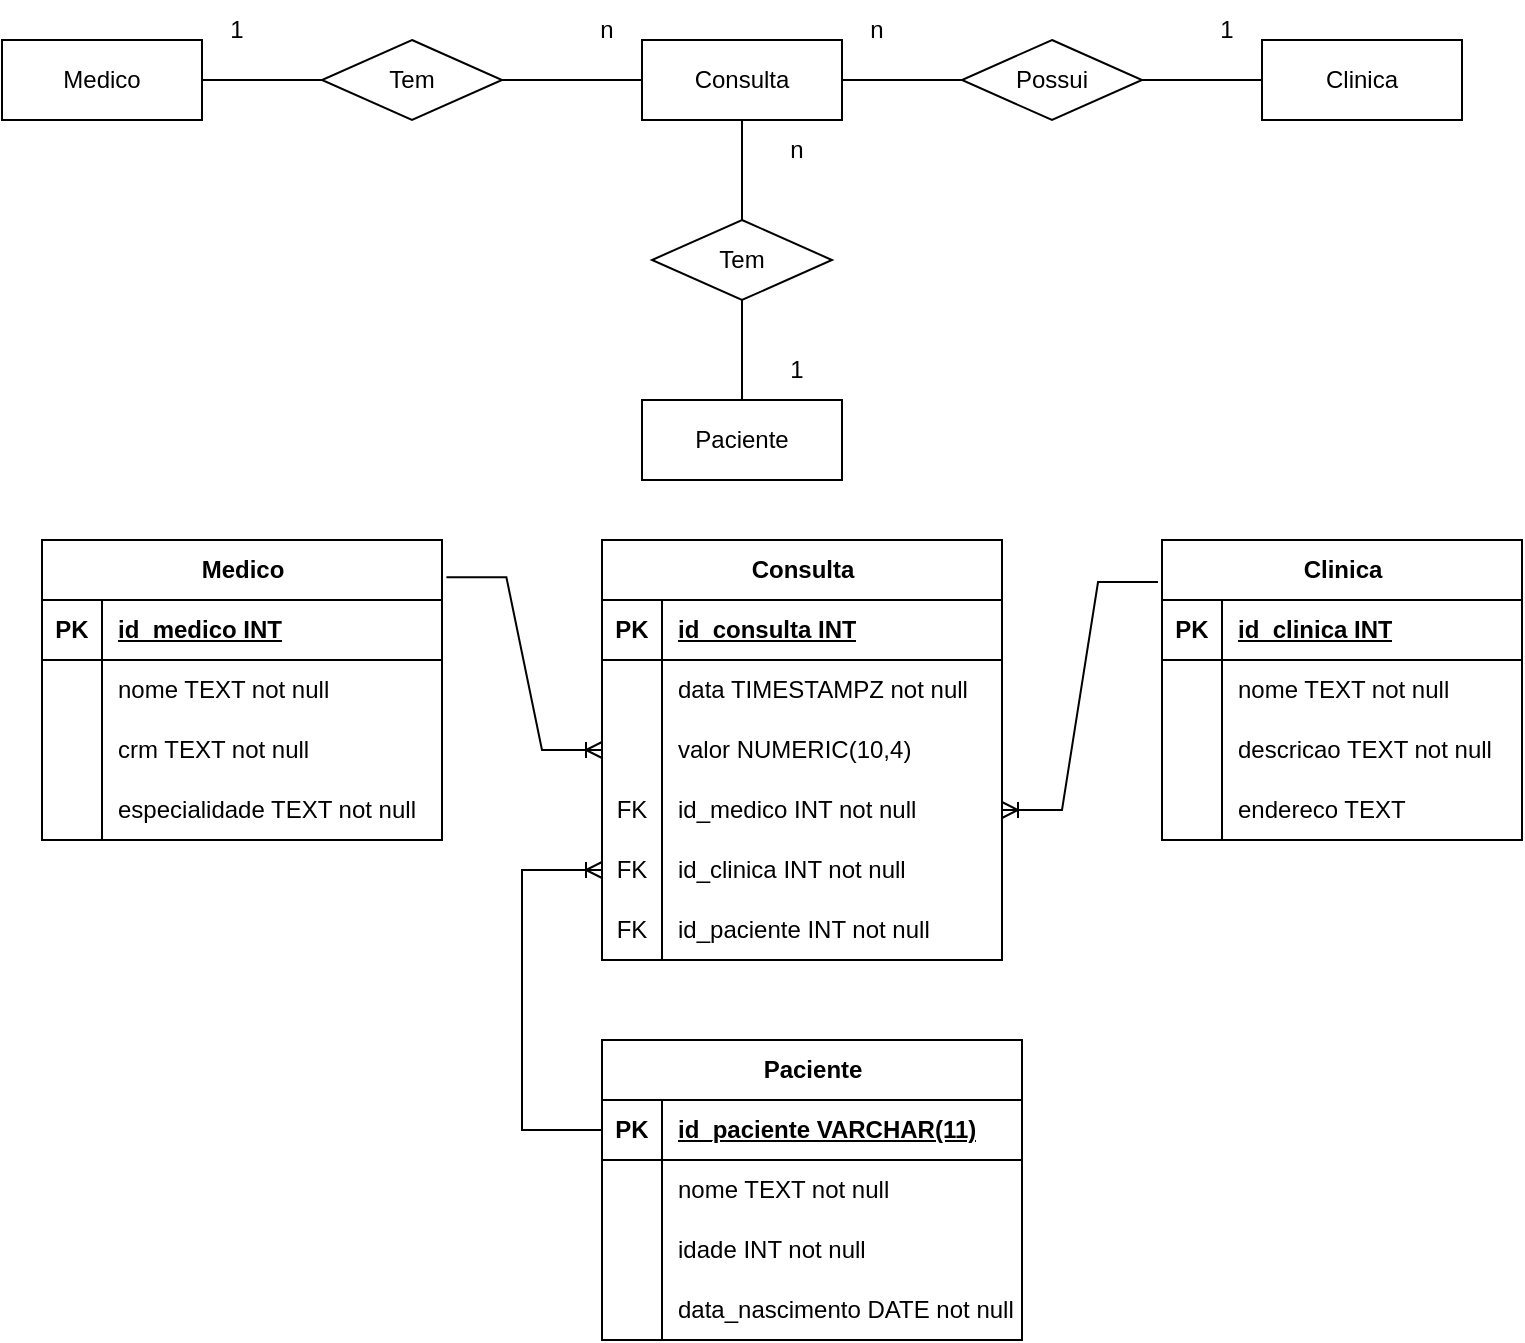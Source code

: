 <mxfile version="28.1.1">
  <diagram name="Página-1" id="fCF54NUb8eyMqiz64Who">
    <mxGraphModel dx="1042" dy="562" grid="1" gridSize="10" guides="1" tooltips="1" connect="1" arrows="1" fold="1" page="1" pageScale="1" pageWidth="827" pageHeight="1169" background="none" math="0" shadow="0">
      <root>
        <mxCell id="0" />
        <mxCell id="1" parent="0" />
        <mxCell id="IVw1GXK-nsfrfiYx63Ya-9" style="edgeStyle=orthogonalEdgeStyle;rounded=0;orthogonalLoop=1;jettySize=auto;html=1;entryX=0;entryY=0.5;entryDx=0;entryDy=0;endArrow=none;endFill=0;" parent="1" source="IVw1GXK-nsfrfiYx63Ya-1" target="IVw1GXK-nsfrfiYx63Ya-7" edge="1">
          <mxGeometry relative="1" as="geometry" />
        </mxCell>
        <mxCell id="IVw1GXK-nsfrfiYx63Ya-1" value="Medico" style="whiteSpace=wrap;html=1;align=center;" parent="1" vertex="1">
          <mxGeometry x="30" y="110" width="100" height="40" as="geometry" />
        </mxCell>
        <mxCell id="IVw1GXK-nsfrfiYx63Ya-15" style="edgeStyle=orthogonalEdgeStyle;rounded=0;orthogonalLoop=1;jettySize=auto;html=1;entryX=0.5;entryY=1;entryDx=0;entryDy=0;endArrow=none;endFill=0;" parent="1" source="IVw1GXK-nsfrfiYx63Ya-2" target="IVw1GXK-nsfrfiYx63Ya-12" edge="1">
          <mxGeometry relative="1" as="geometry" />
        </mxCell>
        <mxCell id="IVw1GXK-nsfrfiYx63Ya-2" value="Paciente" style="whiteSpace=wrap;html=1;align=center;" parent="1" vertex="1">
          <mxGeometry x="350" y="290" width="100" height="40" as="geometry" />
        </mxCell>
        <mxCell id="IVw1GXK-nsfrfiYx63Ya-11" style="edgeStyle=orthogonalEdgeStyle;rounded=0;orthogonalLoop=1;jettySize=auto;html=1;exitX=0;exitY=0.5;exitDx=0;exitDy=0;entryX=1;entryY=0.5;entryDx=0;entryDy=0;startArrow=none;startFill=0;endArrow=none;endFill=0;" parent="1" source="IVw1GXK-nsfrfiYx63Ya-4" target="IVw1GXK-nsfrfiYx63Ya-7" edge="1">
          <mxGeometry relative="1" as="geometry" />
        </mxCell>
        <mxCell id="IVw1GXK-nsfrfiYx63Ya-13" style="edgeStyle=orthogonalEdgeStyle;rounded=0;orthogonalLoop=1;jettySize=auto;html=1;exitX=0.5;exitY=1;exitDx=0;exitDy=0;entryX=0.5;entryY=0;entryDx=0;entryDy=0;endArrow=none;endFill=0;" parent="1" source="IVw1GXK-nsfrfiYx63Ya-4" target="IVw1GXK-nsfrfiYx63Ya-12" edge="1">
          <mxGeometry relative="1" as="geometry" />
        </mxCell>
        <mxCell id="IVw1GXK-nsfrfiYx63Ya-18" style="edgeStyle=orthogonalEdgeStyle;rounded=0;orthogonalLoop=1;jettySize=auto;html=1;endArrow=none;endFill=0;" parent="1" source="IVw1GXK-nsfrfiYx63Ya-4" target="IVw1GXK-nsfrfiYx63Ya-16" edge="1">
          <mxGeometry relative="1" as="geometry" />
        </mxCell>
        <mxCell id="IVw1GXK-nsfrfiYx63Ya-4" value="Consulta" style="whiteSpace=wrap;html=1;align=center;" parent="1" vertex="1">
          <mxGeometry x="350" y="110" width="100" height="40" as="geometry" />
        </mxCell>
        <mxCell id="IVw1GXK-nsfrfiYx63Ya-19" style="edgeStyle=orthogonalEdgeStyle;rounded=0;orthogonalLoop=1;jettySize=auto;html=1;entryX=1;entryY=0.5;entryDx=0;entryDy=0;strokeColor=default;endArrow=none;endFill=0;" parent="1" source="IVw1GXK-nsfrfiYx63Ya-5" target="IVw1GXK-nsfrfiYx63Ya-16" edge="1">
          <mxGeometry relative="1" as="geometry" />
        </mxCell>
        <mxCell id="IVw1GXK-nsfrfiYx63Ya-5" value="Clinica" style="whiteSpace=wrap;html=1;align=center;" parent="1" vertex="1">
          <mxGeometry x="660" y="110" width="100" height="40" as="geometry" />
        </mxCell>
        <mxCell id="IVw1GXK-nsfrfiYx63Ya-7" value="Tem" style="shape=rhombus;perimeter=rhombusPerimeter;whiteSpace=wrap;html=1;align=center;" parent="1" vertex="1">
          <mxGeometry x="190" y="110" width="90" height="40" as="geometry" />
        </mxCell>
        <mxCell id="IVw1GXK-nsfrfiYx63Ya-12" value="Tem" style="shape=rhombus;perimeter=rhombusPerimeter;whiteSpace=wrap;html=1;align=center;" parent="1" vertex="1">
          <mxGeometry x="355" y="200" width="90" height="40" as="geometry" />
        </mxCell>
        <mxCell id="IVw1GXK-nsfrfiYx63Ya-16" value="Possui" style="shape=rhombus;perimeter=rhombusPerimeter;whiteSpace=wrap;html=1;align=center;" parent="1" vertex="1">
          <mxGeometry x="510" y="110" width="90" height="40" as="geometry" />
        </mxCell>
        <mxCell id="JYKQuwapfw5iykZQhzrd-3" value="1" style="text;html=1;align=center;verticalAlign=middle;whiteSpace=wrap;rounded=0;" parent="1" vertex="1">
          <mxGeometry x="625" y="90" width="35" height="30" as="geometry" />
        </mxCell>
        <mxCell id="JYKQuwapfw5iykZQhzrd-5" value="1" style="text;html=1;align=center;verticalAlign=middle;whiteSpace=wrap;rounded=0;" parent="1" vertex="1">
          <mxGeometry x="130" y="90" width="35" height="30" as="geometry" />
        </mxCell>
        <mxCell id="JYKQuwapfw5iykZQhzrd-6" value="n" style="text;html=1;align=center;verticalAlign=middle;whiteSpace=wrap;rounded=0;" parent="1" vertex="1">
          <mxGeometry x="315" y="90" width="35" height="30" as="geometry" />
        </mxCell>
        <mxCell id="JYKQuwapfw5iykZQhzrd-7" value="n" style="text;html=1;align=center;verticalAlign=middle;whiteSpace=wrap;rounded=0;" parent="1" vertex="1">
          <mxGeometry x="450" y="90" width="35" height="30" as="geometry" />
        </mxCell>
        <mxCell id="JYKQuwapfw5iykZQhzrd-8" value="n" style="text;html=1;align=center;verticalAlign=middle;whiteSpace=wrap;rounded=0;" parent="1" vertex="1">
          <mxGeometry x="410" y="150" width="35" height="30" as="geometry" />
        </mxCell>
        <mxCell id="JYKQuwapfw5iykZQhzrd-9" value="1" style="text;html=1;align=center;verticalAlign=middle;whiteSpace=wrap;rounded=0;" parent="1" vertex="1">
          <mxGeometry x="410" y="260" width="35" height="30" as="geometry" />
        </mxCell>
        <mxCell id="JYKQuwapfw5iykZQhzrd-20" value="Medico" style="shape=table;startSize=30;container=1;collapsible=1;childLayout=tableLayout;fixedRows=1;rowLines=0;fontStyle=1;align=center;resizeLast=1;html=1;" parent="1" vertex="1">
          <mxGeometry x="50" y="360" width="200" height="150" as="geometry" />
        </mxCell>
        <mxCell id="JYKQuwapfw5iykZQhzrd-21" value="" style="shape=tableRow;horizontal=0;startSize=0;swimlaneHead=0;swimlaneBody=0;fillColor=none;collapsible=0;dropTarget=0;points=[[0,0.5],[1,0.5]];portConstraint=eastwest;top=0;left=0;right=0;bottom=1;" parent="JYKQuwapfw5iykZQhzrd-20" vertex="1">
          <mxGeometry y="30" width="200" height="30" as="geometry" />
        </mxCell>
        <mxCell id="JYKQuwapfw5iykZQhzrd-22" value="PK" style="shape=partialRectangle;connectable=0;fillColor=none;top=0;left=0;bottom=0;right=0;fontStyle=1;overflow=hidden;whiteSpace=wrap;html=1;" parent="JYKQuwapfw5iykZQhzrd-21" vertex="1">
          <mxGeometry width="30" height="30" as="geometry">
            <mxRectangle width="30" height="30" as="alternateBounds" />
          </mxGeometry>
        </mxCell>
        <mxCell id="JYKQuwapfw5iykZQhzrd-23" value="id_medico INT" style="shape=partialRectangle;connectable=0;fillColor=none;top=0;left=0;bottom=0;right=0;align=left;spacingLeft=6;fontStyle=5;overflow=hidden;whiteSpace=wrap;html=1;" parent="JYKQuwapfw5iykZQhzrd-21" vertex="1">
          <mxGeometry x="30" width="170" height="30" as="geometry">
            <mxRectangle width="170" height="30" as="alternateBounds" />
          </mxGeometry>
        </mxCell>
        <mxCell id="JYKQuwapfw5iykZQhzrd-24" value="" style="shape=tableRow;horizontal=0;startSize=0;swimlaneHead=0;swimlaneBody=0;fillColor=none;collapsible=0;dropTarget=0;points=[[0,0.5],[1,0.5]];portConstraint=eastwest;top=0;left=0;right=0;bottom=0;" parent="JYKQuwapfw5iykZQhzrd-20" vertex="1">
          <mxGeometry y="60" width="200" height="30" as="geometry" />
        </mxCell>
        <mxCell id="JYKQuwapfw5iykZQhzrd-25" value="" style="shape=partialRectangle;connectable=0;fillColor=none;top=0;left=0;bottom=0;right=0;editable=1;overflow=hidden;whiteSpace=wrap;html=1;" parent="JYKQuwapfw5iykZQhzrd-24" vertex="1">
          <mxGeometry width="30" height="30" as="geometry">
            <mxRectangle width="30" height="30" as="alternateBounds" />
          </mxGeometry>
        </mxCell>
        <mxCell id="JYKQuwapfw5iykZQhzrd-26" value="nome TEXT not null" style="shape=partialRectangle;connectable=0;fillColor=none;top=0;left=0;bottom=0;right=0;align=left;spacingLeft=6;overflow=hidden;whiteSpace=wrap;html=1;" parent="JYKQuwapfw5iykZQhzrd-24" vertex="1">
          <mxGeometry x="30" width="170" height="30" as="geometry">
            <mxRectangle width="170" height="30" as="alternateBounds" />
          </mxGeometry>
        </mxCell>
        <mxCell id="JYKQuwapfw5iykZQhzrd-27" value="" style="shape=tableRow;horizontal=0;startSize=0;swimlaneHead=0;swimlaneBody=0;fillColor=none;collapsible=0;dropTarget=0;points=[[0,0.5],[1,0.5]];portConstraint=eastwest;top=0;left=0;right=0;bottom=0;" parent="JYKQuwapfw5iykZQhzrd-20" vertex="1">
          <mxGeometry y="90" width="200" height="30" as="geometry" />
        </mxCell>
        <mxCell id="JYKQuwapfw5iykZQhzrd-28" value="" style="shape=partialRectangle;connectable=0;fillColor=none;top=0;left=0;bottom=0;right=0;editable=1;overflow=hidden;whiteSpace=wrap;html=1;" parent="JYKQuwapfw5iykZQhzrd-27" vertex="1">
          <mxGeometry width="30" height="30" as="geometry">
            <mxRectangle width="30" height="30" as="alternateBounds" />
          </mxGeometry>
        </mxCell>
        <mxCell id="JYKQuwapfw5iykZQhzrd-29" value="crm TEXT not null" style="shape=partialRectangle;connectable=0;fillColor=none;top=0;left=0;bottom=0;right=0;align=left;spacingLeft=6;overflow=hidden;whiteSpace=wrap;html=1;" parent="JYKQuwapfw5iykZQhzrd-27" vertex="1">
          <mxGeometry x="30" width="170" height="30" as="geometry">
            <mxRectangle width="170" height="30" as="alternateBounds" />
          </mxGeometry>
        </mxCell>
        <mxCell id="JYKQuwapfw5iykZQhzrd-30" value="" style="shape=tableRow;horizontal=0;startSize=0;swimlaneHead=0;swimlaneBody=0;fillColor=none;collapsible=0;dropTarget=0;points=[[0,0.5],[1,0.5]];portConstraint=eastwest;top=0;left=0;right=0;bottom=0;" parent="JYKQuwapfw5iykZQhzrd-20" vertex="1">
          <mxGeometry y="120" width="200" height="30" as="geometry" />
        </mxCell>
        <mxCell id="JYKQuwapfw5iykZQhzrd-31" value="" style="shape=partialRectangle;connectable=0;fillColor=none;top=0;left=0;bottom=0;right=0;editable=1;overflow=hidden;whiteSpace=wrap;html=1;" parent="JYKQuwapfw5iykZQhzrd-30" vertex="1">
          <mxGeometry width="30" height="30" as="geometry">
            <mxRectangle width="30" height="30" as="alternateBounds" />
          </mxGeometry>
        </mxCell>
        <mxCell id="JYKQuwapfw5iykZQhzrd-32" value="especialidade TEXT not null" style="shape=partialRectangle;connectable=0;fillColor=none;top=0;left=0;bottom=0;right=0;align=left;spacingLeft=6;overflow=hidden;whiteSpace=wrap;html=1;" parent="JYKQuwapfw5iykZQhzrd-30" vertex="1">
          <mxGeometry x="30" width="170" height="30" as="geometry">
            <mxRectangle width="170" height="30" as="alternateBounds" />
          </mxGeometry>
        </mxCell>
        <mxCell id="JYKQuwapfw5iykZQhzrd-33" value="Consulta" style="shape=table;startSize=30;container=1;collapsible=1;childLayout=tableLayout;fixedRows=1;rowLines=0;fontStyle=1;align=center;resizeLast=1;html=1;" parent="1" vertex="1">
          <mxGeometry x="330" y="360" width="200" height="210" as="geometry" />
        </mxCell>
        <mxCell id="JYKQuwapfw5iykZQhzrd-34" value="" style="shape=tableRow;horizontal=0;startSize=0;swimlaneHead=0;swimlaneBody=0;fillColor=none;collapsible=0;dropTarget=0;points=[[0,0.5],[1,0.5]];portConstraint=eastwest;top=0;left=0;right=0;bottom=1;" parent="JYKQuwapfw5iykZQhzrd-33" vertex="1">
          <mxGeometry y="30" width="200" height="30" as="geometry" />
        </mxCell>
        <mxCell id="JYKQuwapfw5iykZQhzrd-35" value="PK" style="shape=partialRectangle;connectable=0;fillColor=none;top=0;left=0;bottom=0;right=0;fontStyle=1;overflow=hidden;whiteSpace=wrap;html=1;" parent="JYKQuwapfw5iykZQhzrd-34" vertex="1">
          <mxGeometry width="30" height="30" as="geometry">
            <mxRectangle width="30" height="30" as="alternateBounds" />
          </mxGeometry>
        </mxCell>
        <mxCell id="JYKQuwapfw5iykZQhzrd-36" value="id_consulta INT" style="shape=partialRectangle;connectable=0;fillColor=none;top=0;left=0;bottom=0;right=0;align=left;spacingLeft=6;fontStyle=5;overflow=hidden;whiteSpace=wrap;html=1;" parent="JYKQuwapfw5iykZQhzrd-34" vertex="1">
          <mxGeometry x="30" width="170" height="30" as="geometry">
            <mxRectangle width="170" height="30" as="alternateBounds" />
          </mxGeometry>
        </mxCell>
        <mxCell id="JYKQuwapfw5iykZQhzrd-37" value="" style="shape=tableRow;horizontal=0;startSize=0;swimlaneHead=0;swimlaneBody=0;fillColor=none;collapsible=0;dropTarget=0;points=[[0,0.5],[1,0.5]];portConstraint=eastwest;top=0;left=0;right=0;bottom=0;" parent="JYKQuwapfw5iykZQhzrd-33" vertex="1">
          <mxGeometry y="60" width="200" height="30" as="geometry" />
        </mxCell>
        <mxCell id="JYKQuwapfw5iykZQhzrd-38" value="" style="shape=partialRectangle;connectable=0;fillColor=none;top=0;left=0;bottom=0;right=0;editable=1;overflow=hidden;whiteSpace=wrap;html=1;" parent="JYKQuwapfw5iykZQhzrd-37" vertex="1">
          <mxGeometry width="30" height="30" as="geometry">
            <mxRectangle width="30" height="30" as="alternateBounds" />
          </mxGeometry>
        </mxCell>
        <mxCell id="JYKQuwapfw5iykZQhzrd-39" value="data TIMESTAMPZ not null" style="shape=partialRectangle;connectable=0;fillColor=none;top=0;left=0;bottom=0;right=0;align=left;spacingLeft=6;overflow=hidden;whiteSpace=wrap;html=1;" parent="JYKQuwapfw5iykZQhzrd-37" vertex="1">
          <mxGeometry x="30" width="170" height="30" as="geometry">
            <mxRectangle width="170" height="30" as="alternateBounds" />
          </mxGeometry>
        </mxCell>
        <mxCell id="JYKQuwapfw5iykZQhzrd-40" value="" style="shape=tableRow;horizontal=0;startSize=0;swimlaneHead=0;swimlaneBody=0;fillColor=none;collapsible=0;dropTarget=0;points=[[0,0.5],[1,0.5]];portConstraint=eastwest;top=0;left=0;right=0;bottom=0;" parent="JYKQuwapfw5iykZQhzrd-33" vertex="1">
          <mxGeometry y="90" width="200" height="30" as="geometry" />
        </mxCell>
        <mxCell id="JYKQuwapfw5iykZQhzrd-41" value="" style="shape=partialRectangle;connectable=0;fillColor=none;top=0;left=0;bottom=0;right=0;editable=1;overflow=hidden;whiteSpace=wrap;html=1;" parent="JYKQuwapfw5iykZQhzrd-40" vertex="1">
          <mxGeometry width="30" height="30" as="geometry">
            <mxRectangle width="30" height="30" as="alternateBounds" />
          </mxGeometry>
        </mxCell>
        <mxCell id="JYKQuwapfw5iykZQhzrd-42" value="valor NUMERIC(10,4)" style="shape=partialRectangle;connectable=0;fillColor=none;top=0;left=0;bottom=0;right=0;align=left;spacingLeft=6;overflow=hidden;whiteSpace=wrap;html=1;" parent="JYKQuwapfw5iykZQhzrd-40" vertex="1">
          <mxGeometry x="30" width="170" height="30" as="geometry">
            <mxRectangle width="170" height="30" as="alternateBounds" />
          </mxGeometry>
        </mxCell>
        <mxCell id="JYKQuwapfw5iykZQhzrd-43" value="" style="shape=tableRow;horizontal=0;startSize=0;swimlaneHead=0;swimlaneBody=0;fillColor=none;collapsible=0;dropTarget=0;points=[[0,0.5],[1,0.5]];portConstraint=eastwest;top=0;left=0;right=0;bottom=0;" parent="JYKQuwapfw5iykZQhzrd-33" vertex="1">
          <mxGeometry y="120" width="200" height="30" as="geometry" />
        </mxCell>
        <mxCell id="JYKQuwapfw5iykZQhzrd-44" value="FK" style="shape=partialRectangle;connectable=0;fillColor=none;top=0;left=0;bottom=0;right=0;editable=1;overflow=hidden;whiteSpace=wrap;html=1;" parent="JYKQuwapfw5iykZQhzrd-43" vertex="1">
          <mxGeometry width="30" height="30" as="geometry">
            <mxRectangle width="30" height="30" as="alternateBounds" />
          </mxGeometry>
        </mxCell>
        <mxCell id="JYKQuwapfw5iykZQhzrd-45" value="id_medico INT not null" style="shape=partialRectangle;connectable=0;fillColor=none;top=0;left=0;bottom=0;right=0;align=left;spacingLeft=6;overflow=hidden;whiteSpace=wrap;html=1;" parent="JYKQuwapfw5iykZQhzrd-43" vertex="1">
          <mxGeometry x="30" width="170" height="30" as="geometry">
            <mxRectangle width="170" height="30" as="alternateBounds" />
          </mxGeometry>
        </mxCell>
        <mxCell id="JYKQuwapfw5iykZQhzrd-46" value="" style="shape=tableRow;horizontal=0;startSize=0;swimlaneHead=0;swimlaneBody=0;fillColor=none;collapsible=0;dropTarget=0;points=[[0,0.5],[1,0.5]];portConstraint=eastwest;top=0;left=0;right=0;bottom=0;" parent="JYKQuwapfw5iykZQhzrd-33" vertex="1">
          <mxGeometry y="150" width="200" height="30" as="geometry" />
        </mxCell>
        <mxCell id="JYKQuwapfw5iykZQhzrd-47" value="FK" style="shape=partialRectangle;connectable=0;fillColor=none;top=0;left=0;bottom=0;right=0;editable=1;overflow=hidden;whiteSpace=wrap;html=1;" parent="JYKQuwapfw5iykZQhzrd-46" vertex="1">
          <mxGeometry width="30" height="30" as="geometry">
            <mxRectangle width="30" height="30" as="alternateBounds" />
          </mxGeometry>
        </mxCell>
        <mxCell id="JYKQuwapfw5iykZQhzrd-48" value="id_clinica INT not null" style="shape=partialRectangle;connectable=0;fillColor=none;top=0;left=0;bottom=0;right=0;align=left;spacingLeft=6;overflow=hidden;whiteSpace=wrap;html=1;" parent="JYKQuwapfw5iykZQhzrd-46" vertex="1">
          <mxGeometry x="30" width="170" height="30" as="geometry">
            <mxRectangle width="170" height="30" as="alternateBounds" />
          </mxGeometry>
        </mxCell>
        <mxCell id="vH4yaaV0lsZHOmb1L9rL-4" value="" style="shape=tableRow;horizontal=0;startSize=0;swimlaneHead=0;swimlaneBody=0;fillColor=none;collapsible=0;dropTarget=0;points=[[0,0.5],[1,0.5]];portConstraint=eastwest;top=0;left=0;right=0;bottom=0;" vertex="1" parent="JYKQuwapfw5iykZQhzrd-33">
          <mxGeometry y="180" width="200" height="30" as="geometry" />
        </mxCell>
        <mxCell id="vH4yaaV0lsZHOmb1L9rL-5" value="FK" style="shape=partialRectangle;connectable=0;fillColor=none;top=0;left=0;bottom=0;right=0;editable=1;overflow=hidden;whiteSpace=wrap;html=1;" vertex="1" parent="vH4yaaV0lsZHOmb1L9rL-4">
          <mxGeometry width="30" height="30" as="geometry">
            <mxRectangle width="30" height="30" as="alternateBounds" />
          </mxGeometry>
        </mxCell>
        <mxCell id="vH4yaaV0lsZHOmb1L9rL-6" value="&lt;div&gt;&lt;span style=&quot;background-color: transparent; color: light-dark(rgb(0, 0, 0), rgb(255, 255, 255));&quot;&gt;id_paciente INT not null&lt;/span&gt;&lt;/div&gt;" style="shape=partialRectangle;connectable=0;fillColor=none;top=0;left=0;bottom=0;right=0;align=left;spacingLeft=6;overflow=hidden;whiteSpace=wrap;html=1;" vertex="1" parent="vH4yaaV0lsZHOmb1L9rL-4">
          <mxGeometry x="30" width="170" height="30" as="geometry">
            <mxRectangle width="170" height="30" as="alternateBounds" />
          </mxGeometry>
        </mxCell>
        <mxCell id="JYKQuwapfw5iykZQhzrd-49" value="" style="edgeStyle=entityRelationEdgeStyle;fontSize=12;html=1;endArrow=ERoneToMany;rounded=0;exitX=1.011;exitY=0.124;exitDx=0;exitDy=0;entryX=0;entryY=0.5;entryDx=0;entryDy=0;exitPerimeter=0;" parent="1" source="JYKQuwapfw5iykZQhzrd-20" target="JYKQuwapfw5iykZQhzrd-40" edge="1">
          <mxGeometry width="100" height="100" relative="1" as="geometry">
            <mxPoint x="350" y="580" as="sourcePoint" />
            <mxPoint x="450" y="480" as="targetPoint" />
          </mxGeometry>
        </mxCell>
        <mxCell id="JYKQuwapfw5iykZQhzrd-50" value="Clinica" style="shape=table;startSize=30;container=1;collapsible=1;childLayout=tableLayout;fixedRows=1;rowLines=0;fontStyle=1;align=center;resizeLast=1;html=1;" parent="1" vertex="1">
          <mxGeometry x="610" y="360" width="180" height="150" as="geometry" />
        </mxCell>
        <mxCell id="JYKQuwapfw5iykZQhzrd-51" value="" style="shape=tableRow;horizontal=0;startSize=0;swimlaneHead=0;swimlaneBody=0;fillColor=none;collapsible=0;dropTarget=0;points=[[0,0.5],[1,0.5]];portConstraint=eastwest;top=0;left=0;right=0;bottom=1;" parent="JYKQuwapfw5iykZQhzrd-50" vertex="1">
          <mxGeometry y="30" width="180" height="30" as="geometry" />
        </mxCell>
        <mxCell id="JYKQuwapfw5iykZQhzrd-52" value="PK" style="shape=partialRectangle;connectable=0;fillColor=none;top=0;left=0;bottom=0;right=0;fontStyle=1;overflow=hidden;whiteSpace=wrap;html=1;" parent="JYKQuwapfw5iykZQhzrd-51" vertex="1">
          <mxGeometry width="30" height="30" as="geometry">
            <mxRectangle width="30" height="30" as="alternateBounds" />
          </mxGeometry>
        </mxCell>
        <mxCell id="JYKQuwapfw5iykZQhzrd-53" value="id_clinica INT" style="shape=partialRectangle;connectable=0;fillColor=none;top=0;left=0;bottom=0;right=0;align=left;spacingLeft=6;fontStyle=5;overflow=hidden;whiteSpace=wrap;html=1;" parent="JYKQuwapfw5iykZQhzrd-51" vertex="1">
          <mxGeometry x="30" width="150" height="30" as="geometry">
            <mxRectangle width="150" height="30" as="alternateBounds" />
          </mxGeometry>
        </mxCell>
        <mxCell id="JYKQuwapfw5iykZQhzrd-54" value="" style="shape=tableRow;horizontal=0;startSize=0;swimlaneHead=0;swimlaneBody=0;fillColor=none;collapsible=0;dropTarget=0;points=[[0,0.5],[1,0.5]];portConstraint=eastwest;top=0;left=0;right=0;bottom=0;" parent="JYKQuwapfw5iykZQhzrd-50" vertex="1">
          <mxGeometry y="60" width="180" height="30" as="geometry" />
        </mxCell>
        <mxCell id="JYKQuwapfw5iykZQhzrd-55" value="" style="shape=partialRectangle;connectable=0;fillColor=none;top=0;left=0;bottom=0;right=0;editable=1;overflow=hidden;whiteSpace=wrap;html=1;" parent="JYKQuwapfw5iykZQhzrd-54" vertex="1">
          <mxGeometry width="30" height="30" as="geometry">
            <mxRectangle width="30" height="30" as="alternateBounds" />
          </mxGeometry>
        </mxCell>
        <mxCell id="JYKQuwapfw5iykZQhzrd-56" value="nome TEXT not null" style="shape=partialRectangle;connectable=0;fillColor=none;top=0;left=0;bottom=0;right=0;align=left;spacingLeft=6;overflow=hidden;whiteSpace=wrap;html=1;" parent="JYKQuwapfw5iykZQhzrd-54" vertex="1">
          <mxGeometry x="30" width="150" height="30" as="geometry">
            <mxRectangle width="150" height="30" as="alternateBounds" />
          </mxGeometry>
        </mxCell>
        <mxCell id="JYKQuwapfw5iykZQhzrd-57" value="" style="shape=tableRow;horizontal=0;startSize=0;swimlaneHead=0;swimlaneBody=0;fillColor=none;collapsible=0;dropTarget=0;points=[[0,0.5],[1,0.5]];portConstraint=eastwest;top=0;left=0;right=0;bottom=0;" parent="JYKQuwapfw5iykZQhzrd-50" vertex="1">
          <mxGeometry y="90" width="180" height="30" as="geometry" />
        </mxCell>
        <mxCell id="JYKQuwapfw5iykZQhzrd-58" value="" style="shape=partialRectangle;connectable=0;fillColor=none;top=0;left=0;bottom=0;right=0;editable=1;overflow=hidden;whiteSpace=wrap;html=1;" parent="JYKQuwapfw5iykZQhzrd-57" vertex="1">
          <mxGeometry width="30" height="30" as="geometry">
            <mxRectangle width="30" height="30" as="alternateBounds" />
          </mxGeometry>
        </mxCell>
        <mxCell id="JYKQuwapfw5iykZQhzrd-59" value="descricao TEXT not null" style="shape=partialRectangle;connectable=0;fillColor=none;top=0;left=0;bottom=0;right=0;align=left;spacingLeft=6;overflow=hidden;whiteSpace=wrap;html=1;" parent="JYKQuwapfw5iykZQhzrd-57" vertex="1">
          <mxGeometry x="30" width="150" height="30" as="geometry">
            <mxRectangle width="150" height="30" as="alternateBounds" />
          </mxGeometry>
        </mxCell>
        <mxCell id="JYKQuwapfw5iykZQhzrd-60" value="" style="shape=tableRow;horizontal=0;startSize=0;swimlaneHead=0;swimlaneBody=0;fillColor=none;collapsible=0;dropTarget=0;points=[[0,0.5],[1,0.5]];portConstraint=eastwest;top=0;left=0;right=0;bottom=0;" parent="JYKQuwapfw5iykZQhzrd-50" vertex="1">
          <mxGeometry y="120" width="180" height="30" as="geometry" />
        </mxCell>
        <mxCell id="JYKQuwapfw5iykZQhzrd-61" value="" style="shape=partialRectangle;connectable=0;fillColor=none;top=0;left=0;bottom=0;right=0;editable=1;overflow=hidden;whiteSpace=wrap;html=1;" parent="JYKQuwapfw5iykZQhzrd-60" vertex="1">
          <mxGeometry width="30" height="30" as="geometry">
            <mxRectangle width="30" height="30" as="alternateBounds" />
          </mxGeometry>
        </mxCell>
        <mxCell id="JYKQuwapfw5iykZQhzrd-62" value="endereco TEXT" style="shape=partialRectangle;connectable=0;fillColor=none;top=0;left=0;bottom=0;right=0;align=left;spacingLeft=6;overflow=hidden;whiteSpace=wrap;html=1;" parent="JYKQuwapfw5iykZQhzrd-60" vertex="1">
          <mxGeometry x="30" width="150" height="30" as="geometry">
            <mxRectangle width="150" height="30" as="alternateBounds" />
          </mxGeometry>
        </mxCell>
        <mxCell id="JYKQuwapfw5iykZQhzrd-63" value="" style="edgeStyle=entityRelationEdgeStyle;fontSize=12;html=1;endArrow=ERoneToMany;rounded=0;exitX=-0.011;exitY=0.14;exitDx=0;exitDy=0;entryX=1;entryY=0.5;entryDx=0;entryDy=0;exitPerimeter=0;" parent="1" source="JYKQuwapfw5iykZQhzrd-50" target="JYKQuwapfw5iykZQhzrd-43" edge="1">
          <mxGeometry width="100" height="100" relative="1" as="geometry">
            <mxPoint x="350" y="580" as="sourcePoint" />
            <mxPoint x="450" y="480" as="targetPoint" />
            <Array as="points">
              <mxPoint x="520" y="500" />
            </Array>
          </mxGeometry>
        </mxCell>
        <mxCell id="JYKQuwapfw5iykZQhzrd-64" value="Paciente" style="shape=table;startSize=30;container=1;collapsible=1;childLayout=tableLayout;fixedRows=1;rowLines=0;fontStyle=1;align=center;resizeLast=1;html=1;" parent="1" vertex="1">
          <mxGeometry x="330" y="610" width="210" height="150" as="geometry" />
        </mxCell>
        <mxCell id="JYKQuwapfw5iykZQhzrd-65" value="" style="shape=tableRow;horizontal=0;startSize=0;swimlaneHead=0;swimlaneBody=0;fillColor=none;collapsible=0;dropTarget=0;points=[[0,0.5],[1,0.5]];portConstraint=eastwest;top=0;left=0;right=0;bottom=1;" parent="JYKQuwapfw5iykZQhzrd-64" vertex="1">
          <mxGeometry y="30" width="210" height="30" as="geometry" />
        </mxCell>
        <mxCell id="JYKQuwapfw5iykZQhzrd-66" value="PK" style="shape=partialRectangle;connectable=0;fillColor=none;top=0;left=0;bottom=0;right=0;fontStyle=1;overflow=hidden;whiteSpace=wrap;html=1;" parent="JYKQuwapfw5iykZQhzrd-65" vertex="1">
          <mxGeometry width="30" height="30" as="geometry">
            <mxRectangle width="30" height="30" as="alternateBounds" />
          </mxGeometry>
        </mxCell>
        <mxCell id="JYKQuwapfw5iykZQhzrd-67" value="id_paciente VARCHAR(11)" style="shape=partialRectangle;connectable=0;fillColor=none;top=0;left=0;bottom=0;right=0;align=left;spacingLeft=6;fontStyle=5;overflow=hidden;whiteSpace=wrap;html=1;" parent="JYKQuwapfw5iykZQhzrd-65" vertex="1">
          <mxGeometry x="30" width="180" height="30" as="geometry">
            <mxRectangle width="180" height="30" as="alternateBounds" />
          </mxGeometry>
        </mxCell>
        <mxCell id="JYKQuwapfw5iykZQhzrd-68" value="" style="shape=tableRow;horizontal=0;startSize=0;swimlaneHead=0;swimlaneBody=0;fillColor=none;collapsible=0;dropTarget=0;points=[[0,0.5],[1,0.5]];portConstraint=eastwest;top=0;left=0;right=0;bottom=0;" parent="JYKQuwapfw5iykZQhzrd-64" vertex="1">
          <mxGeometry y="60" width="210" height="30" as="geometry" />
        </mxCell>
        <mxCell id="JYKQuwapfw5iykZQhzrd-69" value="" style="shape=partialRectangle;connectable=0;fillColor=none;top=0;left=0;bottom=0;right=0;editable=1;overflow=hidden;whiteSpace=wrap;html=1;" parent="JYKQuwapfw5iykZQhzrd-68" vertex="1">
          <mxGeometry width="30" height="30" as="geometry">
            <mxRectangle width="30" height="30" as="alternateBounds" />
          </mxGeometry>
        </mxCell>
        <mxCell id="JYKQuwapfw5iykZQhzrd-70" value="nome TEXT not null" style="shape=partialRectangle;connectable=0;fillColor=none;top=0;left=0;bottom=0;right=0;align=left;spacingLeft=6;overflow=hidden;whiteSpace=wrap;html=1;" parent="JYKQuwapfw5iykZQhzrd-68" vertex="1">
          <mxGeometry x="30" width="180" height="30" as="geometry">
            <mxRectangle width="180" height="30" as="alternateBounds" />
          </mxGeometry>
        </mxCell>
        <mxCell id="JYKQuwapfw5iykZQhzrd-71" value="" style="shape=tableRow;horizontal=0;startSize=0;swimlaneHead=0;swimlaneBody=0;fillColor=none;collapsible=0;dropTarget=0;points=[[0,0.5],[1,0.5]];portConstraint=eastwest;top=0;left=0;right=0;bottom=0;" parent="JYKQuwapfw5iykZQhzrd-64" vertex="1">
          <mxGeometry y="90" width="210" height="30" as="geometry" />
        </mxCell>
        <mxCell id="JYKQuwapfw5iykZQhzrd-72" value="" style="shape=partialRectangle;connectable=0;fillColor=none;top=0;left=0;bottom=0;right=0;editable=1;overflow=hidden;whiteSpace=wrap;html=1;" parent="JYKQuwapfw5iykZQhzrd-71" vertex="1">
          <mxGeometry width="30" height="30" as="geometry">
            <mxRectangle width="30" height="30" as="alternateBounds" />
          </mxGeometry>
        </mxCell>
        <mxCell id="JYKQuwapfw5iykZQhzrd-73" value="idade INT not null" style="shape=partialRectangle;connectable=0;fillColor=none;top=0;left=0;bottom=0;right=0;align=left;spacingLeft=6;overflow=hidden;whiteSpace=wrap;html=1;" parent="JYKQuwapfw5iykZQhzrd-71" vertex="1">
          <mxGeometry x="30" width="180" height="30" as="geometry">
            <mxRectangle width="180" height="30" as="alternateBounds" />
          </mxGeometry>
        </mxCell>
        <mxCell id="JYKQuwapfw5iykZQhzrd-74" value="" style="shape=tableRow;horizontal=0;startSize=0;swimlaneHead=0;swimlaneBody=0;fillColor=none;collapsible=0;dropTarget=0;points=[[0,0.5],[1,0.5]];portConstraint=eastwest;top=0;left=0;right=0;bottom=0;" parent="JYKQuwapfw5iykZQhzrd-64" vertex="1">
          <mxGeometry y="120" width="210" height="30" as="geometry" />
        </mxCell>
        <mxCell id="JYKQuwapfw5iykZQhzrd-75" value="" style="shape=partialRectangle;connectable=0;fillColor=none;top=0;left=0;bottom=0;right=0;editable=1;overflow=hidden;whiteSpace=wrap;html=1;" parent="JYKQuwapfw5iykZQhzrd-74" vertex="1">
          <mxGeometry width="30" height="30" as="geometry">
            <mxRectangle width="30" height="30" as="alternateBounds" />
          </mxGeometry>
        </mxCell>
        <mxCell id="JYKQuwapfw5iykZQhzrd-76" value="data_nascimento DATE not null" style="shape=partialRectangle;connectable=0;fillColor=none;top=0;left=0;bottom=0;right=0;align=left;spacingLeft=6;overflow=hidden;whiteSpace=wrap;html=1;" parent="JYKQuwapfw5iykZQhzrd-74" vertex="1">
          <mxGeometry x="30" width="180" height="30" as="geometry">
            <mxRectangle width="180" height="30" as="alternateBounds" />
          </mxGeometry>
        </mxCell>
        <mxCell id="JYKQuwapfw5iykZQhzrd-77" value="" style="edgeStyle=elbowEdgeStyle;fontSize=12;html=1;endArrow=ERoneToMany;rounded=0;exitX=0;exitY=0.5;exitDx=0;exitDy=0;entryX=0;entryY=0.5;entryDx=0;entryDy=0;" parent="1" source="JYKQuwapfw5iykZQhzrd-65" target="JYKQuwapfw5iykZQhzrd-46" edge="1">
          <mxGeometry width="100" height="100" relative="1" as="geometry">
            <mxPoint x="230" y="620" as="sourcePoint" />
            <mxPoint x="330" y="520" as="targetPoint" />
            <Array as="points">
              <mxPoint x="290" y="600" />
            </Array>
          </mxGeometry>
        </mxCell>
      </root>
    </mxGraphModel>
  </diagram>
</mxfile>
